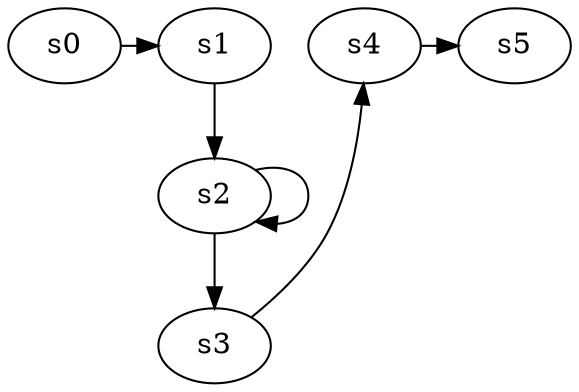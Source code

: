 digraph game_0116_chain_6 {
    s0 [name="s0", player=0, target=1];
    s1 [name="s1", player=1];
    s2 [name="s2", player=0, target=1];
    s3 [name="s3", player=1];
    s4 [name="s4", player=0, target=1];
    s5 [name="s5", player=1];

    s0 -> s1 [constraint="time == 3 || time == 7 || time == 13 || time == 15 || time == 19"];
    s1 -> s2;
    s2 -> s3;
    s3 -> s4 [constraint="time == 12 || time == 15"];
    s4 -> s5 [constraint="time == 0 || time == 2 || time == 11"];
    s2 -> s2 [constraint="time % 3 == 0"];
}

